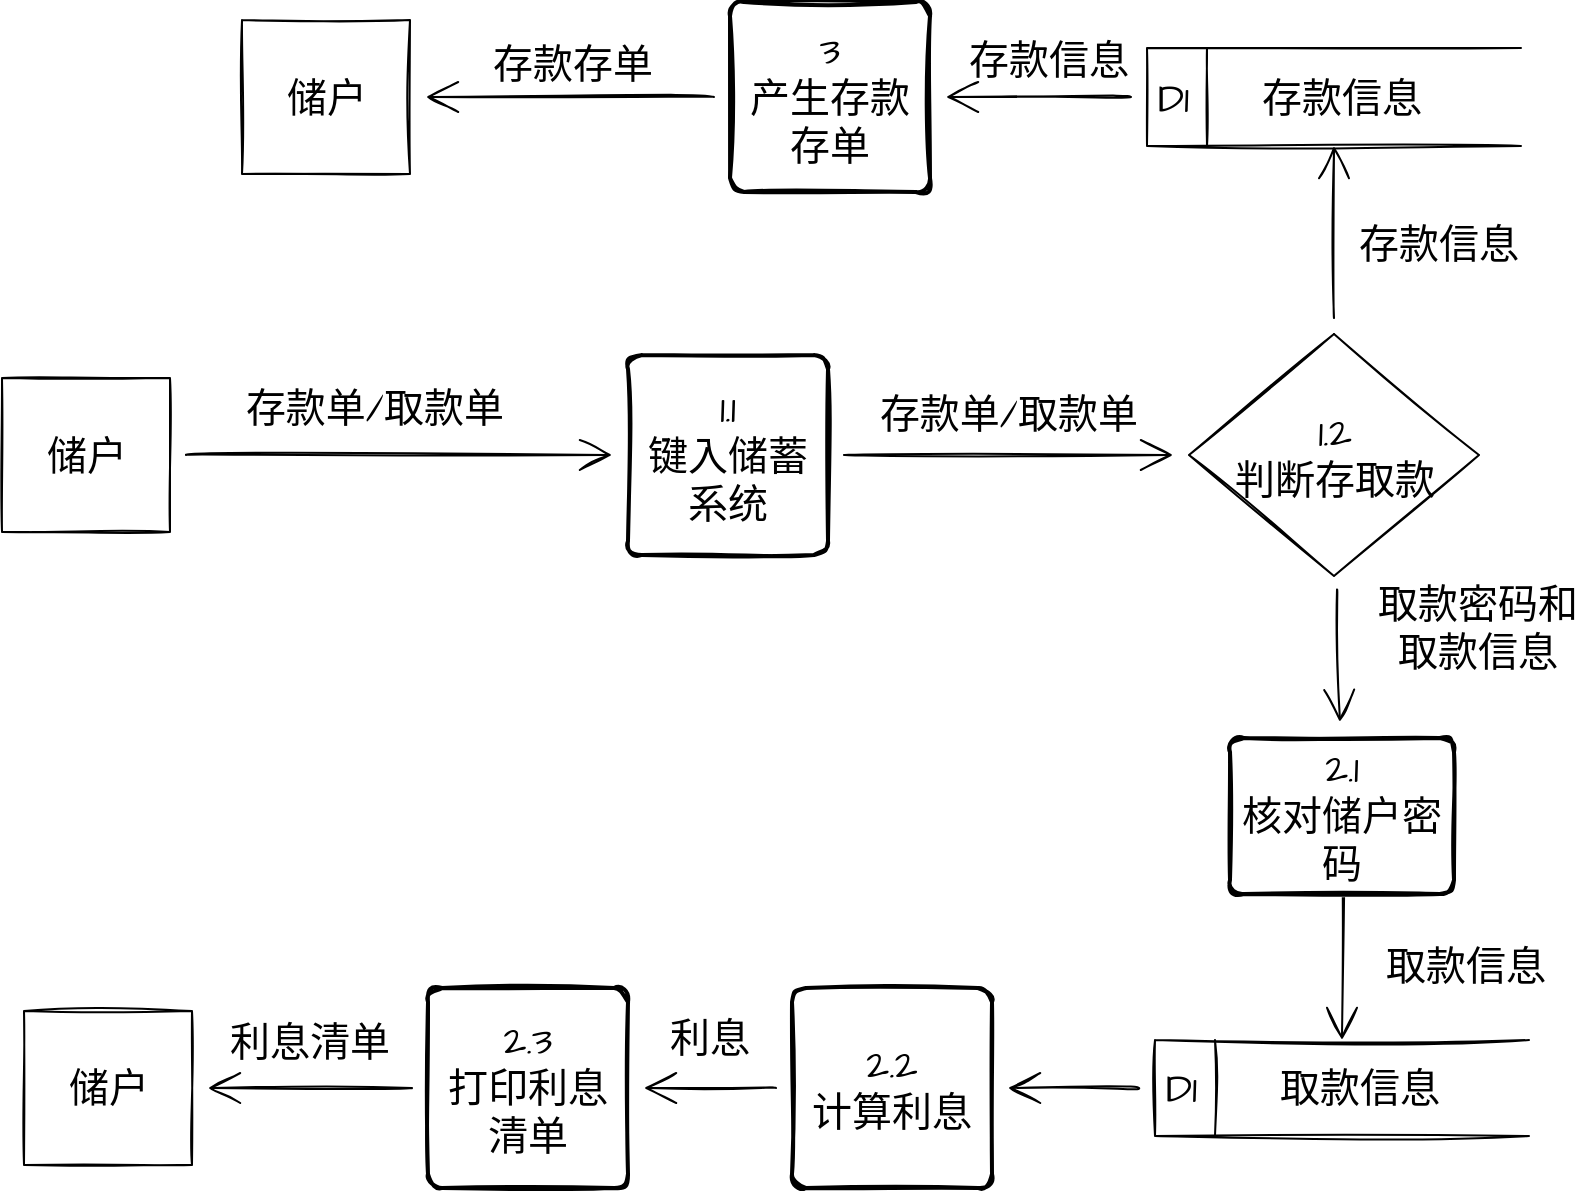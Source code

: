<mxfile version="15.5.9" type="github">
  <diagram id="3stfLY4zRmmWdMFXyWug" name="Page-1">
    <mxGraphModel dx="2180" dy="1173" grid="0" gridSize="10" guides="1" tooltips="1" connect="1" arrows="1" fold="1" page="0" pageScale="1" pageWidth="827" pageHeight="1169" math="0" shadow="0">
      <root>
        <mxCell id="0" />
        <mxCell id="1" parent="0" />
        <mxCell id="ShfDJbwC6_xK56bqqD-K-4" value="" style="edgeStyle=none;curved=1;rounded=0;sketch=1;hachureGap=4;orthogonalLoop=1;jettySize=auto;html=1;fontFamily=Architects Daughter;fontSource=https%3A%2F%2Ffonts.googleapis.com%2Fcss%3Ffamily%3DArchitects%2BDaughter;fontSize=16;endArrow=open;startSize=14;endSize=14;sourcePerimeterSpacing=8;targetPerimeterSpacing=8;" edge="1" parent="1" source="ShfDJbwC6_xK56bqqD-K-1" target="ShfDJbwC6_xK56bqqD-K-2">
          <mxGeometry relative="1" as="geometry" />
        </mxCell>
        <mxCell id="ShfDJbwC6_xK56bqqD-K-1" value="储户" style="html=1;dashed=0;whitespace=wrap;sketch=1;hachureGap=4;pointerEvents=0;fontFamily=Architects Daughter;fontSource=https%3A%2F%2Ffonts.googleapis.com%2Fcss%3Ffamily%3DArchitects%2BDaughter;fontSize=20;" vertex="1" parent="1">
          <mxGeometry x="-163" y="53" width="84" height="77" as="geometry" />
        </mxCell>
        <mxCell id="ShfDJbwC6_xK56bqqD-K-7" value="" style="edgeStyle=none;curved=1;rounded=0;sketch=1;hachureGap=4;orthogonalLoop=1;jettySize=auto;html=1;fontFamily=Architects Daughter;fontSource=https%3A%2F%2Ffonts.googleapis.com%2Fcss%3Ffamily%3DArchitects%2BDaughter;fontSize=16;endArrow=open;startSize=14;endSize=14;sourcePerimeterSpacing=8;targetPerimeterSpacing=8;" edge="1" parent="1" source="ShfDJbwC6_xK56bqqD-K-2" target="ShfDJbwC6_xK56bqqD-K-6">
          <mxGeometry relative="1" as="geometry" />
        </mxCell>
        <mxCell id="ShfDJbwC6_xK56bqqD-K-2" value="1.1&lt;br&gt;键入储蓄系统" style="rounded=1;whiteSpace=wrap;html=1;absoluteArcSize=1;arcSize=14;strokeWidth=2;sketch=1;hachureGap=4;pointerEvents=0;fontFamily=Architects Daughter;fontSource=https%3A%2F%2Ffonts.googleapis.com%2Fcss%3Ffamily%3DArchitects%2BDaughter;fontSize=20;" vertex="1" parent="1">
          <mxGeometry x="150" y="41.5" width="100" height="100" as="geometry" />
        </mxCell>
        <mxCell id="ShfDJbwC6_xK56bqqD-K-5" value="存款单/取款单" style="text;html=1;strokeColor=none;fillColor=none;align=center;verticalAlign=middle;whiteSpace=wrap;rounded=0;sketch=1;hachureGap=4;pointerEvents=0;fontFamily=Architects Daughter;fontSource=https%3A%2F%2Ffonts.googleapis.com%2Fcss%3Ffamily%3DArchitects%2BDaughter;fontSize=20;" vertex="1" parent="1">
          <mxGeometry x="-43" y="53" width="133" height="30" as="geometry" />
        </mxCell>
        <mxCell id="ShfDJbwC6_xK56bqqD-K-17" value="" style="edgeStyle=none;curved=1;rounded=0;sketch=1;hachureGap=4;orthogonalLoop=1;jettySize=auto;html=1;fontFamily=Architects Daughter;fontSource=https%3A%2F%2Ffonts.googleapis.com%2Fcss%3Ffamily%3DArchitects%2BDaughter;fontSize=16;endArrow=open;startSize=14;endSize=14;sourcePerimeterSpacing=8;targetPerimeterSpacing=8;entryX=0.5;entryY=1;entryDx=0;entryDy=0;" edge="1" parent="1" source="ShfDJbwC6_xK56bqqD-K-6" target="ShfDJbwC6_xK56bqqD-K-10">
          <mxGeometry relative="1" as="geometry">
            <mxPoint x="503" y="-51" as="targetPoint" />
          </mxGeometry>
        </mxCell>
        <mxCell id="ShfDJbwC6_xK56bqqD-K-26" value="" style="edgeStyle=none;curved=1;rounded=0;sketch=1;hachureGap=4;orthogonalLoop=1;jettySize=auto;html=1;fontFamily=Architects Daughter;fontSource=https%3A%2F%2Ffonts.googleapis.com%2Fcss%3Ffamily%3DArchitects%2BDaughter;fontSize=16;endArrow=open;startSize=14;endSize=14;sourcePerimeterSpacing=8;targetPerimeterSpacing=8;" edge="1" parent="1" source="ShfDJbwC6_xK56bqqD-K-6" target="ShfDJbwC6_xK56bqqD-K-25">
          <mxGeometry relative="1" as="geometry" />
        </mxCell>
        <mxCell id="ShfDJbwC6_xK56bqqD-K-6" value="1.2&lt;br&gt;判断存取款" style="rhombus;whiteSpace=wrap;html=1;sketch=1;hachureGap=4;pointerEvents=0;fontFamily=Architects Daughter;fontSource=https%3A%2F%2Ffonts.googleapis.com%2Fcss%3Ffamily%3DArchitects%2BDaughter;fontSize=20;" vertex="1" parent="1">
          <mxGeometry x="430.5" y="31" width="145" height="121" as="geometry" />
        </mxCell>
        <mxCell id="ShfDJbwC6_xK56bqqD-K-8" value="存款单/取款单" style="text;html=1;strokeColor=none;fillColor=none;align=center;verticalAlign=middle;whiteSpace=wrap;rounded=0;sketch=1;hachureGap=4;pointerEvents=0;fontFamily=Architects Daughter;fontSource=https%3A%2F%2Ffonts.googleapis.com%2Fcss%3Ffamily%3DArchitects%2BDaughter;fontSize=20;" vertex="1" parent="1">
          <mxGeometry x="274" y="56" width="133" height="30" as="geometry" />
        </mxCell>
        <mxCell id="ShfDJbwC6_xK56bqqD-K-20" value="" style="edgeStyle=none;curved=1;rounded=0;sketch=1;hachureGap=4;orthogonalLoop=1;jettySize=auto;html=1;fontFamily=Architects Daughter;fontSource=https%3A%2F%2Ffonts.googleapis.com%2Fcss%3Ffamily%3DArchitects%2BDaughter;fontSize=16;endArrow=open;startSize=14;endSize=14;sourcePerimeterSpacing=8;targetPerimeterSpacing=8;" edge="1" parent="1" source="ShfDJbwC6_xK56bqqD-K-10" target="ShfDJbwC6_xK56bqqD-K-19">
          <mxGeometry relative="1" as="geometry" />
        </mxCell>
        <mxCell id="ShfDJbwC6_xK56bqqD-K-10" value="D1" style="html=1;dashed=0;whitespace=wrap;shape=mxgraph.dfd.dataStoreID;align=left;spacingLeft=3;points=[[0,0],[0.5,0],[1,0],[0,0.5],[1,0.5],[0,1],[0.5,1],[1,1]];sketch=1;hachureGap=4;pointerEvents=0;fontFamily=Architects Daughter;fontSource=https%3A%2F%2Ffonts.googleapis.com%2Fcss%3Ffamily%3DArchitects%2BDaughter;fontSize=20;" vertex="1" parent="1">
          <mxGeometry x="409.5" y="-112" width="187" height="49" as="geometry" />
        </mxCell>
        <mxCell id="ShfDJbwC6_xK56bqqD-K-14" value="存款信息" style="text;html=1;strokeColor=none;fillColor=none;align=center;verticalAlign=middle;whiteSpace=wrap;rounded=0;sketch=1;hachureGap=4;pointerEvents=0;fontFamily=Architects Daughter;fontSource=https%3A%2F%2Ffonts.googleapis.com%2Fcss%3Ffamily%3DArchitects%2BDaughter;fontSize=20;" vertex="1" parent="1">
          <mxGeometry x="455" y="-103.25" width="104" height="31.5" as="geometry" />
        </mxCell>
        <mxCell id="ShfDJbwC6_xK56bqqD-K-18" value="存款信息" style="text;html=1;strokeColor=none;fillColor=none;align=center;verticalAlign=middle;whiteSpace=wrap;rounded=0;sketch=1;hachureGap=4;pointerEvents=0;fontFamily=Architects Daughter;fontSource=https%3A%2F%2Ffonts.googleapis.com%2Fcss%3Ffamily%3DArchitects%2BDaughter;fontSize=20;" vertex="1" parent="1">
          <mxGeometry x="483" y="-29" width="145" height="30" as="geometry" />
        </mxCell>
        <mxCell id="ShfDJbwC6_xK56bqqD-K-23" value="" style="edgeStyle=none;curved=1;rounded=0;sketch=1;hachureGap=4;orthogonalLoop=1;jettySize=auto;html=1;fontFamily=Architects Daughter;fontSource=https%3A%2F%2Ffonts.googleapis.com%2Fcss%3Ffamily%3DArchitects%2BDaughter;fontSize=16;endArrow=open;startSize=14;endSize=14;sourcePerimeterSpacing=8;targetPerimeterSpacing=8;" edge="1" parent="1" source="ShfDJbwC6_xK56bqqD-K-19" target="ShfDJbwC6_xK56bqqD-K-22">
          <mxGeometry relative="1" as="geometry" />
        </mxCell>
        <mxCell id="ShfDJbwC6_xK56bqqD-K-19" value="3&lt;br&gt;产生存款存单" style="rounded=1;whiteSpace=wrap;html=1;absoluteArcSize=1;arcSize=14;strokeWidth=2;sketch=1;hachureGap=4;pointerEvents=0;fontFamily=Architects Daughter;fontSource=https%3A%2F%2Ffonts.googleapis.com%2Fcss%3Ffamily%3DArchitects%2BDaughter;fontSize=20;" vertex="1" parent="1">
          <mxGeometry x="201" y="-135" width="100" height="95" as="geometry" />
        </mxCell>
        <mxCell id="ShfDJbwC6_xK56bqqD-K-21" value="存款信息" style="text;html=1;strokeColor=none;fillColor=none;align=center;verticalAlign=middle;whiteSpace=wrap;rounded=0;sketch=1;hachureGap=4;pointerEvents=0;fontFamily=Architects Daughter;fontSource=https%3A%2F%2Ffonts.googleapis.com%2Fcss%3Ffamily%3DArchitects%2BDaughter;fontSize=20;" vertex="1" parent="1">
          <mxGeometry x="288" y="-121" width="145" height="30" as="geometry" />
        </mxCell>
        <mxCell id="ShfDJbwC6_xK56bqqD-K-22" value="储户" style="html=1;dashed=0;whitespace=wrap;sketch=1;hachureGap=4;pointerEvents=0;fontFamily=Architects Daughter;fontSource=https%3A%2F%2Ffonts.googleapis.com%2Fcss%3Ffamily%3DArchitects%2BDaughter;fontSize=20;" vertex="1" parent="1">
          <mxGeometry x="-43" y="-126" width="84" height="77" as="geometry" />
        </mxCell>
        <mxCell id="ShfDJbwC6_xK56bqqD-K-24" value="存款存单" style="text;html=1;strokeColor=none;fillColor=none;align=center;verticalAlign=middle;whiteSpace=wrap;rounded=0;sketch=1;hachureGap=4;pointerEvents=0;fontFamily=Architects Daughter;fontSource=https%3A%2F%2Ffonts.googleapis.com%2Fcss%3Ffamily%3DArchitects%2BDaughter;fontSize=20;" vertex="1" parent="1">
          <mxGeometry x="73" y="-119" width="99" height="30" as="geometry" />
        </mxCell>
        <mxCell id="ShfDJbwC6_xK56bqqD-K-31" value="" style="edgeStyle=none;curved=1;rounded=0;sketch=1;hachureGap=4;orthogonalLoop=1;jettySize=auto;html=1;fontFamily=Architects Daughter;fontSource=https%3A%2F%2Ffonts.googleapis.com%2Fcss%3Ffamily%3DArchitects%2BDaughter;fontSize=16;endArrow=open;startSize=14;endSize=14;sourcePerimeterSpacing=8;targetPerimeterSpacing=8;entryX=0.5;entryY=0;entryDx=0;entryDy=0;" edge="1" parent="1" target="ShfDJbwC6_xK56bqqD-K-29">
          <mxGeometry relative="1" as="geometry">
            <mxPoint x="507" y="287" as="sourcePoint" />
          </mxGeometry>
        </mxCell>
        <mxCell id="ShfDJbwC6_xK56bqqD-K-25" value="2.1&lt;br&gt;核对储户密码" style="rounded=1;whiteSpace=wrap;html=1;absoluteArcSize=1;arcSize=14;strokeWidth=2;sketch=1;hachureGap=4;pointerEvents=0;fontFamily=Architects Daughter;fontSource=https%3A%2F%2Ffonts.googleapis.com%2Fcss%3Ffamily%3DArchitects%2BDaughter;fontSize=20;" vertex="1" parent="1">
          <mxGeometry x="451" y="233" width="112" height="78" as="geometry" />
        </mxCell>
        <mxCell id="ShfDJbwC6_xK56bqqD-K-27" value="取款密码和取款信息" style="text;html=1;strokeColor=none;fillColor=none;align=center;verticalAlign=middle;whiteSpace=wrap;rounded=0;sketch=1;hachureGap=4;pointerEvents=0;fontFamily=Architects Daughter;fontSource=https%3A%2F%2Ffonts.googleapis.com%2Fcss%3Ffamily%3DArchitects%2BDaughter;fontSize=20;" vertex="1" parent="1">
          <mxGeometry x="518" y="163" width="114" height="30" as="geometry" />
        </mxCell>
        <mxCell id="ShfDJbwC6_xK56bqqD-K-35" value="" style="edgeStyle=none;curved=1;rounded=0;sketch=1;hachureGap=4;orthogonalLoop=1;jettySize=auto;html=1;fontFamily=Architects Daughter;fontSource=https%3A%2F%2Ffonts.googleapis.com%2Fcss%3Ffamily%3DArchitects%2BDaughter;fontSize=16;endArrow=open;startSize=14;endSize=14;sourcePerimeterSpacing=8;targetPerimeterSpacing=8;" edge="1" parent="1" source="ShfDJbwC6_xK56bqqD-K-29" target="ShfDJbwC6_xK56bqqD-K-33">
          <mxGeometry relative="1" as="geometry" />
        </mxCell>
        <mxCell id="ShfDJbwC6_xK56bqqD-K-29" value="D1" style="html=1;dashed=0;whitespace=wrap;shape=mxgraph.dfd.dataStoreID;align=left;spacingLeft=3;points=[[0,0],[0.5,0],[1,0],[0,0.5],[1,0.5],[0,1],[0.5,1],[1,1]];sketch=1;hachureGap=4;pointerEvents=0;fontFamily=Architects Daughter;fontSource=https%3A%2F%2Ffonts.googleapis.com%2Fcss%3Ffamily%3DArchitects%2BDaughter;fontSize=20;" vertex="1" parent="1">
          <mxGeometry x="413.5" y="384" width="187" height="48" as="geometry" />
        </mxCell>
        <mxCell id="ShfDJbwC6_xK56bqqD-K-30" value="取款信息" style="text;html=1;strokeColor=none;fillColor=none;align=center;verticalAlign=middle;whiteSpace=wrap;rounded=0;sketch=1;hachureGap=4;pointerEvents=0;fontFamily=Architects Daughter;fontSource=https%3A%2F%2Ffonts.googleapis.com%2Fcss%3Ffamily%3DArchitects%2BDaughter;fontSize=20;" vertex="1" parent="1">
          <mxGeometry x="460" y="393" width="112" height="30" as="geometry" />
        </mxCell>
        <mxCell id="ShfDJbwC6_xK56bqqD-K-32" value="取款信息" style="text;html=1;strokeColor=none;fillColor=none;align=center;verticalAlign=middle;whiteSpace=wrap;rounded=0;sketch=1;hachureGap=4;pointerEvents=0;fontFamily=Architects Daughter;fontSource=https%3A%2F%2Ffonts.googleapis.com%2Fcss%3Ffamily%3DArchitects%2BDaughter;fontSize=20;" vertex="1" parent="1">
          <mxGeometry x="513" y="332" width="112" height="30" as="geometry" />
        </mxCell>
        <mxCell id="ShfDJbwC6_xK56bqqD-K-36" value="" style="edgeStyle=none;curved=1;rounded=0;sketch=1;hachureGap=4;orthogonalLoop=1;jettySize=auto;html=1;fontFamily=Architects Daughter;fontSource=https%3A%2F%2Ffonts.googleapis.com%2Fcss%3Ffamily%3DArchitects%2BDaughter;fontSize=16;endArrow=open;startSize=14;endSize=14;sourcePerimeterSpacing=8;targetPerimeterSpacing=8;" edge="1" parent="1" source="ShfDJbwC6_xK56bqqD-K-33" target="ShfDJbwC6_xK56bqqD-K-34">
          <mxGeometry relative="1" as="geometry" />
        </mxCell>
        <mxCell id="ShfDJbwC6_xK56bqqD-K-33" value="2.2&lt;br&gt;计算利息" style="rounded=1;whiteSpace=wrap;html=1;absoluteArcSize=1;arcSize=14;strokeWidth=2;sketch=1;hachureGap=4;pointerEvents=0;fontFamily=Architects Daughter;fontSource=https%3A%2F%2Ffonts.googleapis.com%2Fcss%3Ffamily%3DArchitects%2BDaughter;fontSize=20;" vertex="1" parent="1">
          <mxGeometry x="232" y="358" width="100" height="100" as="geometry" />
        </mxCell>
        <mxCell id="ShfDJbwC6_xK56bqqD-K-39" value="" style="edgeStyle=none;curved=1;rounded=0;sketch=1;hachureGap=4;orthogonalLoop=1;jettySize=auto;html=1;fontFamily=Architects Daughter;fontSource=https%3A%2F%2Ffonts.googleapis.com%2Fcss%3Ffamily%3DArchitects%2BDaughter;fontSize=16;endArrow=open;startSize=14;endSize=14;sourcePerimeterSpacing=8;targetPerimeterSpacing=8;" edge="1" parent="1" source="ShfDJbwC6_xK56bqqD-K-34" target="ShfDJbwC6_xK56bqqD-K-38">
          <mxGeometry relative="1" as="geometry" />
        </mxCell>
        <mxCell id="ShfDJbwC6_xK56bqqD-K-34" value="2.3&lt;br&gt;打印利息清单" style="rounded=1;whiteSpace=wrap;html=1;absoluteArcSize=1;arcSize=14;strokeWidth=2;sketch=1;hachureGap=4;pointerEvents=0;fontFamily=Architects Daughter;fontSource=https%3A%2F%2Ffonts.googleapis.com%2Fcss%3Ffamily%3DArchitects%2BDaughter;fontSize=20;" vertex="1" parent="1">
          <mxGeometry x="50" y="358" width="100" height="100" as="geometry" />
        </mxCell>
        <mxCell id="ShfDJbwC6_xK56bqqD-K-37" value="利息" style="text;html=1;strokeColor=none;fillColor=none;align=center;verticalAlign=middle;whiteSpace=wrap;rounded=0;sketch=1;hachureGap=4;pointerEvents=0;fontFamily=Architects Daughter;fontSource=https%3A%2F%2Ffonts.googleapis.com%2Fcss%3Ffamily%3DArchitects%2BDaughter;fontSize=20;" vertex="1" parent="1">
          <mxGeometry x="161" y="368" width="60" height="30" as="geometry" />
        </mxCell>
        <mxCell id="ShfDJbwC6_xK56bqqD-K-38" value="储户" style="html=1;dashed=0;whitespace=wrap;sketch=1;hachureGap=4;pointerEvents=0;fontFamily=Architects Daughter;fontSource=https%3A%2F%2Ffonts.googleapis.com%2Fcss%3Ffamily%3DArchitects%2BDaughter;fontSize=20;" vertex="1" parent="1">
          <mxGeometry x="-152" y="369.5" width="84" height="77" as="geometry" />
        </mxCell>
        <mxCell id="ShfDJbwC6_xK56bqqD-K-40" value="利息清单" style="text;html=1;strokeColor=none;fillColor=none;align=center;verticalAlign=middle;whiteSpace=wrap;rounded=0;sketch=1;hachureGap=4;pointerEvents=0;fontFamily=Architects Daughter;fontSource=https%3A%2F%2Ffonts.googleapis.com%2Fcss%3Ffamily%3DArchitects%2BDaughter;fontSize=20;" vertex="1" parent="1">
          <mxGeometry x="-52" y="369.5" width="86" height="30" as="geometry" />
        </mxCell>
      </root>
    </mxGraphModel>
  </diagram>
</mxfile>
